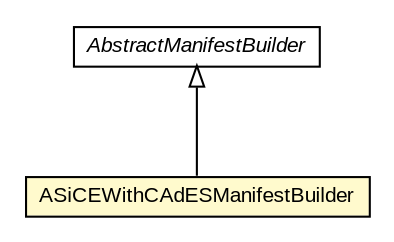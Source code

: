 #!/usr/local/bin/dot
#
# Class diagram 
# Generated by UMLGraph version R5_6-24-gf6e263 (http://www.umlgraph.org/)
#

digraph G {
	edge [fontname="arial",fontsize=10,labelfontname="arial",labelfontsize=10];
	node [fontname="arial",fontsize=10,shape=plaintext];
	nodesep=0.25;
	ranksep=0.5;
	// eu.europa.esig.dss.asic.signature.asice.ASiCEWithCAdESManifestBuilder
	c104965 [label=<<table title="eu.europa.esig.dss.asic.signature.asice.ASiCEWithCAdESManifestBuilder" border="0" cellborder="1" cellspacing="0" cellpadding="2" port="p" bgcolor="lemonChiffon" href="./ASiCEWithCAdESManifestBuilder.html">
		<tr><td><table border="0" cellspacing="0" cellpadding="1">
<tr><td align="center" balign="center"> ASiCEWithCAdESManifestBuilder </td></tr>
		</table></td></tr>
		</table>>, URL="./ASiCEWithCAdESManifestBuilder.html", fontname="arial", fontcolor="black", fontsize=10.0];
	// eu.europa.esig.dss.asic.signature.asice.AbstractManifestBuilder
	c104967 [label=<<table title="eu.europa.esig.dss.asic.signature.asice.AbstractManifestBuilder" border="0" cellborder="1" cellspacing="0" cellpadding="2" port="p" href="./AbstractManifestBuilder.html">
		<tr><td><table border="0" cellspacing="0" cellpadding="1">
<tr><td align="center" balign="center"><font face="arial italic"> AbstractManifestBuilder </font></td></tr>
		</table></td></tr>
		</table>>, URL="./AbstractManifestBuilder.html", fontname="arial", fontcolor="black", fontsize=10.0];
	//eu.europa.esig.dss.asic.signature.asice.ASiCEWithCAdESManifestBuilder extends eu.europa.esig.dss.asic.signature.asice.AbstractManifestBuilder
	c104967:p -> c104965:p [dir=back,arrowtail=empty];
}

